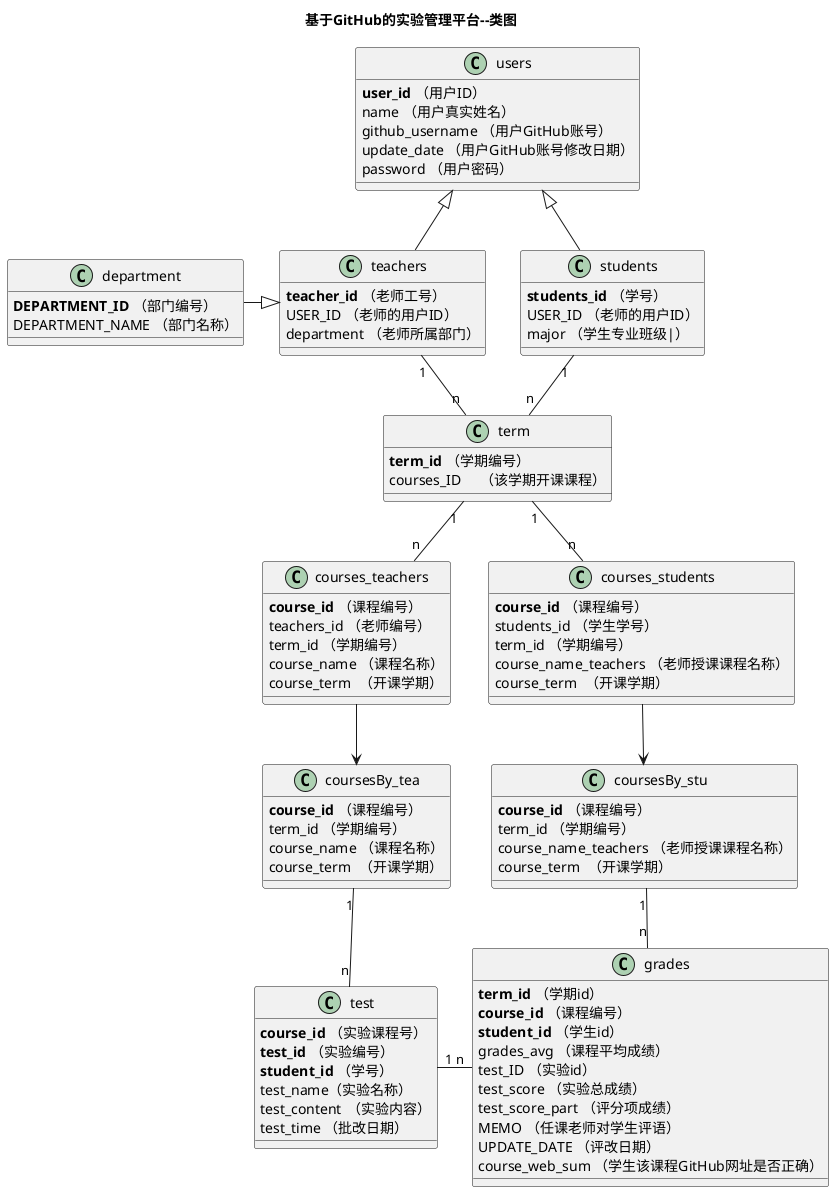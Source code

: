 @startuml
title 基于GitHub的实验管理平台--类图
class users {
     <b>user_id</b> （用户ID）
        name （用户真实姓名）
        github_username （用户GitHub账号）
        update_date （用户GitHub账号修改日期）
        password （用户密码）
}
class teachers{
  <b>teacher_id</b> （老师工号）
      USER_ID （老师的用户ID）
      department （老师所属部门）
}
class department {
    <b>DEPARTMENT_ID</b> （部门编号）
    DEPARTMENT_NAME （部门名称）
}
class students{
   <b>students_id</b> （学号）
       USER_ID （老师的用户ID）
       major （学生专业班级|）
}
users <|-- teachers
users <|--students
department -|> teachers
class term {
    <b>term_id</b> （学期编号）
    courses_ID	 （该学期开课课程）
}

class courses_teachers {
    <b>course_id</b> （课程编号）
     teachers_id （老师编号）
     term_id （学期编号）
     course_name （课程名称）
     course_term	 （开课学期）
}

class courses_students {
    <b>course_id</b> （课程编号）
    students_id （学生学号）
    term_id （学期编号）
    course_name_teachers （老师授课课程名称）
    course_term	 （开课学期）
}

class coursesBy_tea {
    <b>course_id</b> （课程编号）
     term_id （学期编号）
     course_name （课程名称）
     course_term	 （开课学期）
}

class coursesBy_stu {
    <b>course_id</b> （课程编号）
    term_id （学期编号）
    course_name_teachers （老师授课课程名称）
    course_term	 （开课学期）
}

class test {
    <b>course_id</b> （实验课程号）
    <b>test_id</b> （实验编号）
    <b>student_id</b> （学号）
       test_name（实验名称）
       test_content	（实验内容）
       test_time （批改日期）
}

class grades {
    <b>term_id</b> （学期id）
	<b>course_id</b> （课程编号）
    <b>student_id</b> （学生id）
    grades_avg （课程平均成绩）
    test_ID （实验id）
    test_score （实验总成绩）
    test_score_part （评分项成绩）
    MEMO （任课老师对学生评语）
    UPDATE_DATE （评改日期）
    course_web_sum	（学生该课程GitHub网址是否正确）
}

students "1" -- "n" term
teachers "1" -- "n" term
term "1" -- "n" courses_students
term "1" -- "n" courses_teachers
courses_teachers  -->  coursesBy_tea
coursesBy_tea "1" -- "n" test
courses_students  -->  coursesBy_stu
coursesBy_stu "1" -- "n" grades
test "1" - "n" grades
@enduml